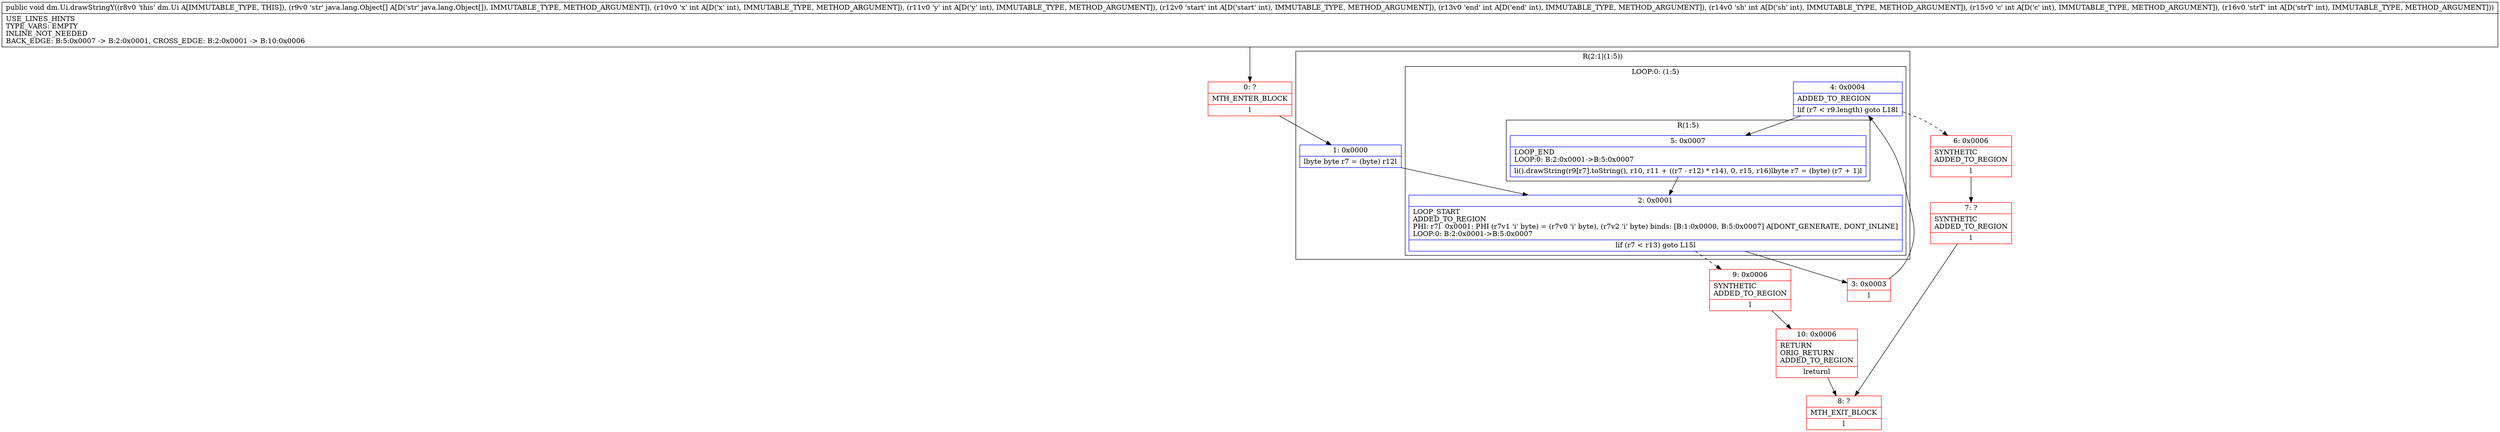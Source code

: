 digraph "CFG fordm.Ui.drawStringY([Ljava\/lang\/Object;IIIIIII)V" {
subgraph cluster_Region_331895334 {
label = "R(2:1|(1:5))";
node [shape=record,color=blue];
Node_1 [shape=record,label="{1\:\ 0x0000|lbyte byte r7 = (byte) r12l}"];
subgraph cluster_LoopRegion_2066251002 {
label = "LOOP:0: (1:5)";
node [shape=record,color=blue];
Node_2 [shape=record,label="{2\:\ 0x0001|LOOP_START\lADDED_TO_REGION\lPHI: r7l  0x0001: PHI (r7v1 'i' byte) = (r7v0 'i' byte), (r7v2 'i' byte) binds: [B:1:0x0000, B:5:0x0007] A[DONT_GENERATE, DONT_INLINE]\lLOOP:0: B:2:0x0001\-\>B:5:0x0007\l|lif (r7 \< r13) goto L15l}"];
Node_4 [shape=record,label="{4\:\ 0x0004|ADDED_TO_REGION\l|lif (r7 \< r9.length) goto L18l}"];
subgraph cluster_Region_1523722433 {
label = "R(1:5)";
node [shape=record,color=blue];
Node_5 [shape=record,label="{5\:\ 0x0007|LOOP_END\lLOOP:0: B:2:0x0001\-\>B:5:0x0007\l|li().drawString(r9[r7].toString(), r10, r11 + ((r7 \- r12) * r14), 0, r15, r16)lbyte r7 = (byte) (r7 + 1)l}"];
}
}
}
Node_0 [shape=record,color=red,label="{0\:\ ?|MTH_ENTER_BLOCK\l|l}"];
Node_3 [shape=record,color=red,label="{3\:\ 0x0003|l}"];
Node_6 [shape=record,color=red,label="{6\:\ 0x0006|SYNTHETIC\lADDED_TO_REGION\l|l}"];
Node_7 [shape=record,color=red,label="{7\:\ ?|SYNTHETIC\lADDED_TO_REGION\l|l}"];
Node_8 [shape=record,color=red,label="{8\:\ ?|MTH_EXIT_BLOCK\l|l}"];
Node_9 [shape=record,color=red,label="{9\:\ 0x0006|SYNTHETIC\lADDED_TO_REGION\l|l}"];
Node_10 [shape=record,color=red,label="{10\:\ 0x0006|RETURN\lORIG_RETURN\lADDED_TO_REGION\l|lreturnl}"];
MethodNode[shape=record,label="{public void dm.Ui.drawStringY((r8v0 'this' dm.Ui A[IMMUTABLE_TYPE, THIS]), (r9v0 'str' java.lang.Object[] A[D('str' java.lang.Object[]), IMMUTABLE_TYPE, METHOD_ARGUMENT]), (r10v0 'x' int A[D('x' int), IMMUTABLE_TYPE, METHOD_ARGUMENT]), (r11v0 'y' int A[D('y' int), IMMUTABLE_TYPE, METHOD_ARGUMENT]), (r12v0 'start' int A[D('start' int), IMMUTABLE_TYPE, METHOD_ARGUMENT]), (r13v0 'end' int A[D('end' int), IMMUTABLE_TYPE, METHOD_ARGUMENT]), (r14v0 'sh' int A[D('sh' int), IMMUTABLE_TYPE, METHOD_ARGUMENT]), (r15v0 'c' int A[D('c' int), IMMUTABLE_TYPE, METHOD_ARGUMENT]), (r16v0 'strT' int A[D('strT' int), IMMUTABLE_TYPE, METHOD_ARGUMENT]))  | USE_LINES_HINTS\lTYPE_VARS: EMPTY\lINLINE_NOT_NEEDED\lBACK_EDGE: B:5:0x0007 \-\> B:2:0x0001, CROSS_EDGE: B:2:0x0001 \-\> B:10:0x0006\l}"];
MethodNode -> Node_0;
Node_1 -> Node_2;
Node_2 -> Node_3;
Node_2 -> Node_9[style=dashed];
Node_4 -> Node_5;
Node_4 -> Node_6[style=dashed];
Node_5 -> Node_2;
Node_0 -> Node_1;
Node_3 -> Node_4;
Node_6 -> Node_7;
Node_7 -> Node_8;
Node_9 -> Node_10;
Node_10 -> Node_8;
}

